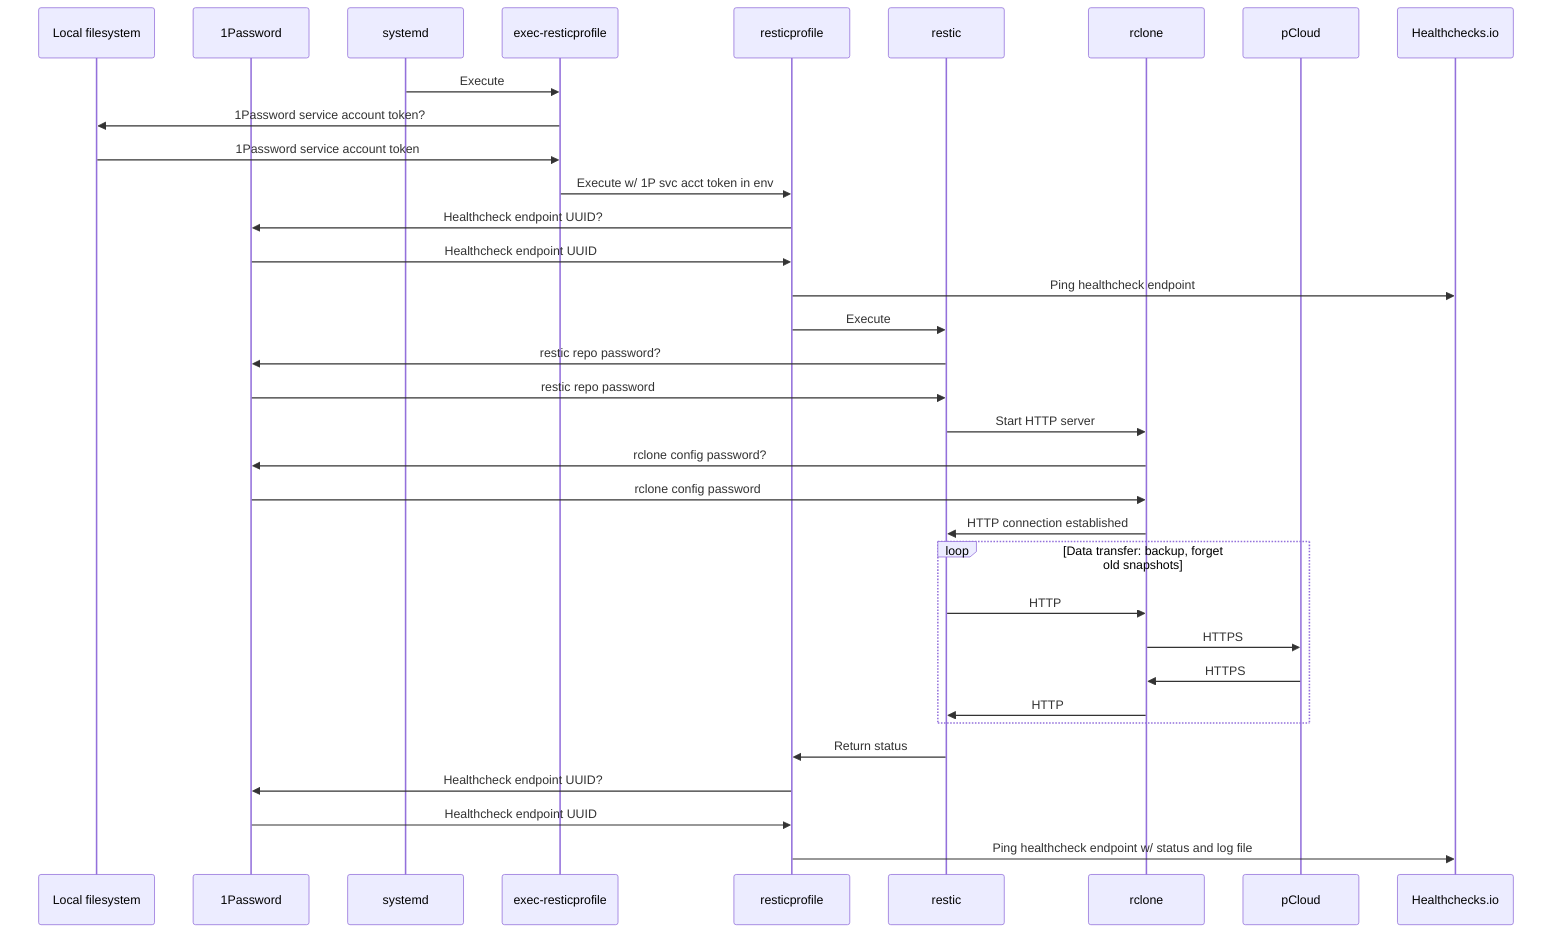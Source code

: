 sequenceDiagram

  participant FS as Local filesystem
  participant 1P as 1Password

  participant SD as systemd
  participant ER as exec-resticprofile
  participant RP as resticprofile
  participant RE as restic
  participant RC as rclone

  participant PC as pCloud
  participant HC as Healthchecks.io

  SD ->> ER: Execute
  ER ->> FS: 1Password service account token?
  FS ->> ER: 1Password service account token
  ER ->> RP: Execute w/ 1P svc acct token in env
  RP ->> 1P: Healthcheck endpoint UUID?
  1P ->> RP: Healthcheck endpoint UUID
  RP ->> HC: Ping healthcheck endpoint
  RP ->> RE: Execute
  RE ->> 1P: restic repo password?
  1P ->> RE: restic repo password
  RE ->> RC: Start HTTP server
  RC ->> 1P: rclone config password?
  1P ->> RC: rclone config password
  RC ->> RE: HTTP connection established

  loop Data transfer: backup, forget old snapshots
    RE ->> RC: HTTP
    RC ->> PC: HTTPS
    PC ->> RC: HTTPS
    RC ->> RE: HTTP
  end

  RE ->> RP: Return status
  RP ->> 1P: Healthcheck endpoint UUID?
  1P ->> RP: Healthcheck endpoint UUID
  RP ->> HC: Ping healthcheck endpoint w/ status and log file